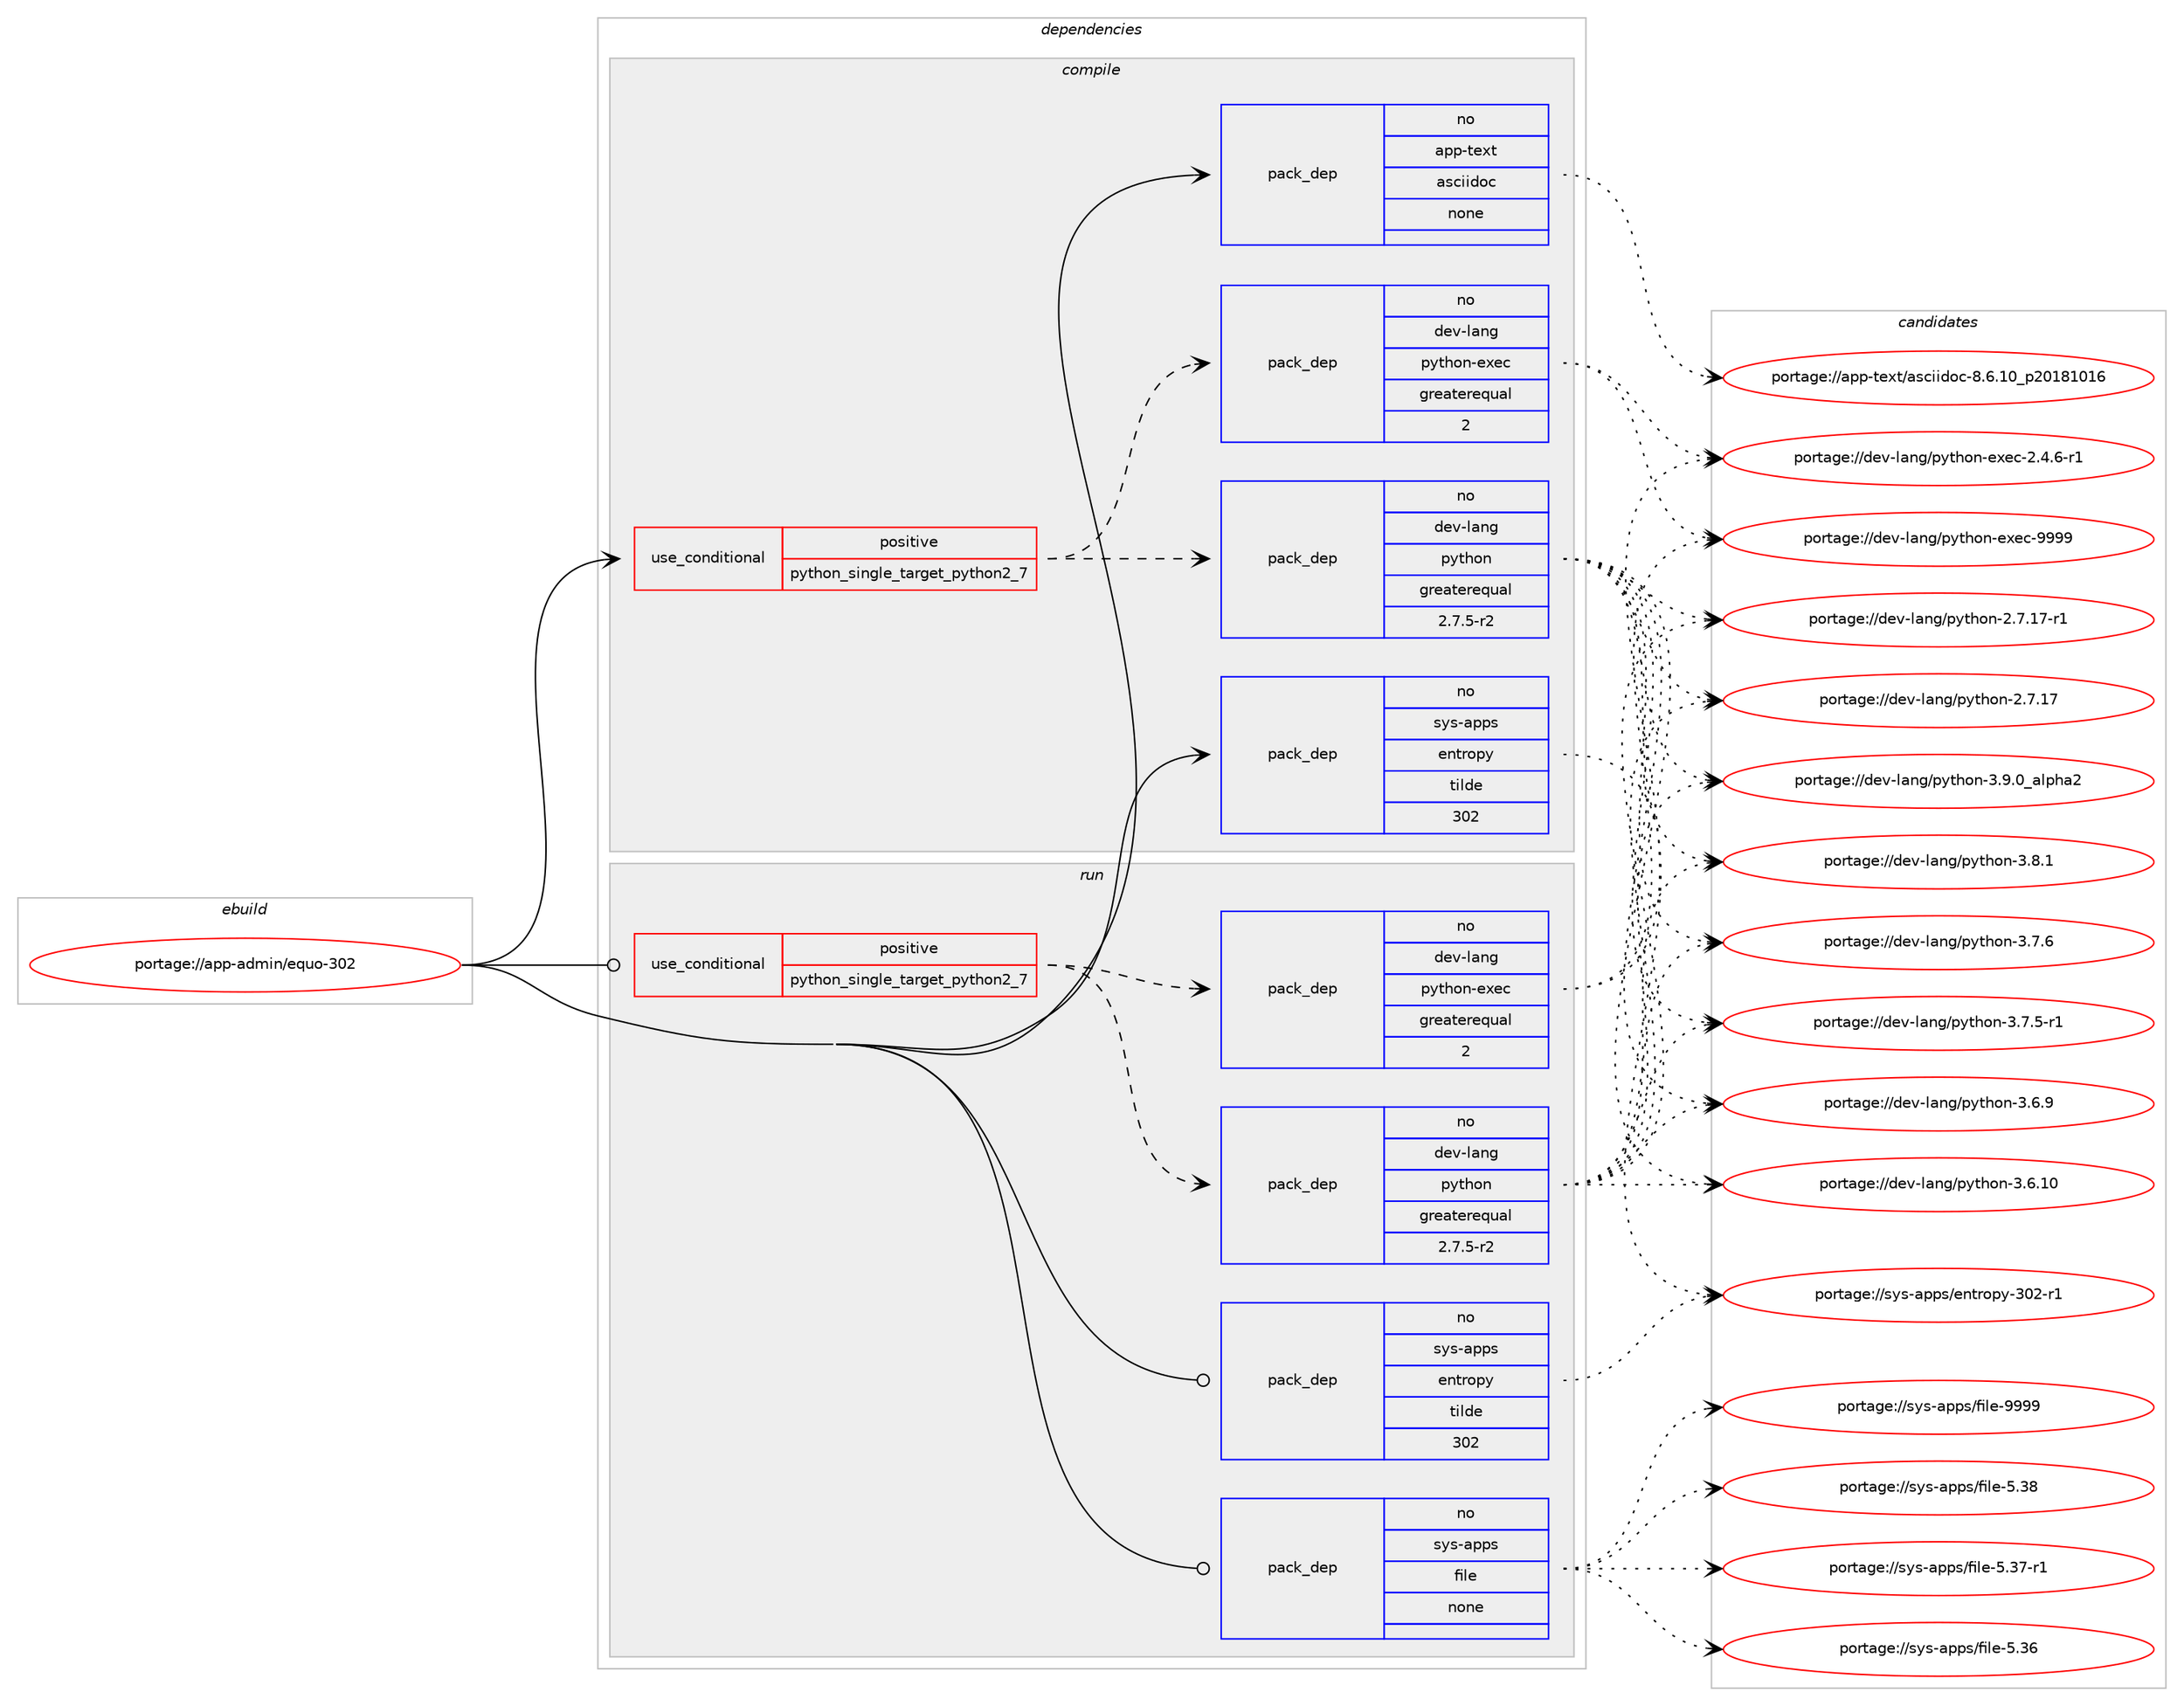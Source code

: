 digraph prolog {

# *************
# Graph options
# *************

newrank=true;
concentrate=true;
compound=true;
graph [rankdir=LR,fontname=Helvetica,fontsize=10,ranksep=1.5];#, ranksep=2.5, nodesep=0.2];
edge  [arrowhead=vee];
node  [fontname=Helvetica,fontsize=10];

# **********
# The ebuild
# **********

subgraph cluster_leftcol {
color=gray;
label=<<i>ebuild</i>>;
id [label="portage://app-admin/equo-302", color=red, width=4, href="../app-admin/equo-302.svg"];
}

# ****************
# The dependencies
# ****************

subgraph cluster_midcol {
color=gray;
label=<<i>dependencies</i>>;
subgraph cluster_compile {
fillcolor="#eeeeee";
style=filled;
label=<<i>compile</i>>;
subgraph cond155344 {
dependency656995 [label=<<TABLE BORDER="0" CELLBORDER="1" CELLSPACING="0" CELLPADDING="4"><TR><TD ROWSPAN="3" CELLPADDING="10">use_conditional</TD></TR><TR><TD>positive</TD></TR><TR><TD>python_single_target_python2_7</TD></TR></TABLE>>, shape=none, color=red];
subgraph pack492897 {
dependency656996 [label=<<TABLE BORDER="0" CELLBORDER="1" CELLSPACING="0" CELLPADDING="4" WIDTH="220"><TR><TD ROWSPAN="6" CELLPADDING="30">pack_dep</TD></TR><TR><TD WIDTH="110">no</TD></TR><TR><TD>dev-lang</TD></TR><TR><TD>python</TD></TR><TR><TD>greaterequal</TD></TR><TR><TD>2.7.5-r2</TD></TR></TABLE>>, shape=none, color=blue];
}
dependency656995:e -> dependency656996:w [weight=20,style="dashed",arrowhead="vee"];
subgraph pack492898 {
dependency656997 [label=<<TABLE BORDER="0" CELLBORDER="1" CELLSPACING="0" CELLPADDING="4" WIDTH="220"><TR><TD ROWSPAN="6" CELLPADDING="30">pack_dep</TD></TR><TR><TD WIDTH="110">no</TD></TR><TR><TD>dev-lang</TD></TR><TR><TD>python-exec</TD></TR><TR><TD>greaterequal</TD></TR><TR><TD>2</TD></TR></TABLE>>, shape=none, color=blue];
}
dependency656995:e -> dependency656997:w [weight=20,style="dashed",arrowhead="vee"];
}
id:e -> dependency656995:w [weight=20,style="solid",arrowhead="vee"];
subgraph pack492899 {
dependency656998 [label=<<TABLE BORDER="0" CELLBORDER="1" CELLSPACING="0" CELLPADDING="4" WIDTH="220"><TR><TD ROWSPAN="6" CELLPADDING="30">pack_dep</TD></TR><TR><TD WIDTH="110">no</TD></TR><TR><TD>app-text</TD></TR><TR><TD>asciidoc</TD></TR><TR><TD>none</TD></TR><TR><TD></TD></TR></TABLE>>, shape=none, color=blue];
}
id:e -> dependency656998:w [weight=20,style="solid",arrowhead="vee"];
subgraph pack492900 {
dependency656999 [label=<<TABLE BORDER="0" CELLBORDER="1" CELLSPACING="0" CELLPADDING="4" WIDTH="220"><TR><TD ROWSPAN="6" CELLPADDING="30">pack_dep</TD></TR><TR><TD WIDTH="110">no</TD></TR><TR><TD>sys-apps</TD></TR><TR><TD>entropy</TD></TR><TR><TD>tilde</TD></TR><TR><TD>302</TD></TR></TABLE>>, shape=none, color=blue];
}
id:e -> dependency656999:w [weight=20,style="solid",arrowhead="vee"];
}
subgraph cluster_compileandrun {
fillcolor="#eeeeee";
style=filled;
label=<<i>compile and run</i>>;
}
subgraph cluster_run {
fillcolor="#eeeeee";
style=filled;
label=<<i>run</i>>;
subgraph cond155345 {
dependency657000 [label=<<TABLE BORDER="0" CELLBORDER="1" CELLSPACING="0" CELLPADDING="4"><TR><TD ROWSPAN="3" CELLPADDING="10">use_conditional</TD></TR><TR><TD>positive</TD></TR><TR><TD>python_single_target_python2_7</TD></TR></TABLE>>, shape=none, color=red];
subgraph pack492901 {
dependency657001 [label=<<TABLE BORDER="0" CELLBORDER="1" CELLSPACING="0" CELLPADDING="4" WIDTH="220"><TR><TD ROWSPAN="6" CELLPADDING="30">pack_dep</TD></TR><TR><TD WIDTH="110">no</TD></TR><TR><TD>dev-lang</TD></TR><TR><TD>python</TD></TR><TR><TD>greaterequal</TD></TR><TR><TD>2.7.5-r2</TD></TR></TABLE>>, shape=none, color=blue];
}
dependency657000:e -> dependency657001:w [weight=20,style="dashed",arrowhead="vee"];
subgraph pack492902 {
dependency657002 [label=<<TABLE BORDER="0" CELLBORDER="1" CELLSPACING="0" CELLPADDING="4" WIDTH="220"><TR><TD ROWSPAN="6" CELLPADDING="30">pack_dep</TD></TR><TR><TD WIDTH="110">no</TD></TR><TR><TD>dev-lang</TD></TR><TR><TD>python-exec</TD></TR><TR><TD>greaterequal</TD></TR><TR><TD>2</TD></TR></TABLE>>, shape=none, color=blue];
}
dependency657000:e -> dependency657002:w [weight=20,style="dashed",arrowhead="vee"];
}
id:e -> dependency657000:w [weight=20,style="solid",arrowhead="odot"];
subgraph pack492903 {
dependency657003 [label=<<TABLE BORDER="0" CELLBORDER="1" CELLSPACING="0" CELLPADDING="4" WIDTH="220"><TR><TD ROWSPAN="6" CELLPADDING="30">pack_dep</TD></TR><TR><TD WIDTH="110">no</TD></TR><TR><TD>sys-apps</TD></TR><TR><TD>entropy</TD></TR><TR><TD>tilde</TD></TR><TR><TD>302</TD></TR></TABLE>>, shape=none, color=blue];
}
id:e -> dependency657003:w [weight=20,style="solid",arrowhead="odot"];
subgraph pack492904 {
dependency657004 [label=<<TABLE BORDER="0" CELLBORDER="1" CELLSPACING="0" CELLPADDING="4" WIDTH="220"><TR><TD ROWSPAN="6" CELLPADDING="30">pack_dep</TD></TR><TR><TD WIDTH="110">no</TD></TR><TR><TD>sys-apps</TD></TR><TR><TD>file</TD></TR><TR><TD>none</TD></TR><TR><TD></TD></TR></TABLE>>, shape=none, color=blue];
}
id:e -> dependency657004:w [weight=20,style="solid",arrowhead="odot"];
}
}

# **************
# The candidates
# **************

subgraph cluster_choices {
rank=same;
color=gray;
label=<<i>candidates</i>>;

subgraph choice492897 {
color=black;
nodesep=1;
choice10010111845108971101034711212111610411111045514657464895971081121049750 [label="portage://dev-lang/python-3.9.0_alpha2", color=red, width=4,href="../dev-lang/python-3.9.0_alpha2.svg"];
choice100101118451089711010347112121116104111110455146564649 [label="portage://dev-lang/python-3.8.1", color=red, width=4,href="../dev-lang/python-3.8.1.svg"];
choice100101118451089711010347112121116104111110455146554654 [label="portage://dev-lang/python-3.7.6", color=red, width=4,href="../dev-lang/python-3.7.6.svg"];
choice1001011184510897110103471121211161041111104551465546534511449 [label="portage://dev-lang/python-3.7.5-r1", color=red, width=4,href="../dev-lang/python-3.7.5-r1.svg"];
choice100101118451089711010347112121116104111110455146544657 [label="portage://dev-lang/python-3.6.9", color=red, width=4,href="../dev-lang/python-3.6.9.svg"];
choice10010111845108971101034711212111610411111045514654464948 [label="portage://dev-lang/python-3.6.10", color=red, width=4,href="../dev-lang/python-3.6.10.svg"];
choice100101118451089711010347112121116104111110455046554649554511449 [label="portage://dev-lang/python-2.7.17-r1", color=red, width=4,href="../dev-lang/python-2.7.17-r1.svg"];
choice10010111845108971101034711212111610411111045504655464955 [label="portage://dev-lang/python-2.7.17", color=red, width=4,href="../dev-lang/python-2.7.17.svg"];
dependency656996:e -> choice10010111845108971101034711212111610411111045514657464895971081121049750:w [style=dotted,weight="100"];
dependency656996:e -> choice100101118451089711010347112121116104111110455146564649:w [style=dotted,weight="100"];
dependency656996:e -> choice100101118451089711010347112121116104111110455146554654:w [style=dotted,weight="100"];
dependency656996:e -> choice1001011184510897110103471121211161041111104551465546534511449:w [style=dotted,weight="100"];
dependency656996:e -> choice100101118451089711010347112121116104111110455146544657:w [style=dotted,weight="100"];
dependency656996:e -> choice10010111845108971101034711212111610411111045514654464948:w [style=dotted,weight="100"];
dependency656996:e -> choice100101118451089711010347112121116104111110455046554649554511449:w [style=dotted,weight="100"];
dependency656996:e -> choice10010111845108971101034711212111610411111045504655464955:w [style=dotted,weight="100"];
}
subgraph choice492898 {
color=black;
nodesep=1;
choice10010111845108971101034711212111610411111045101120101994557575757 [label="portage://dev-lang/python-exec-9999", color=red, width=4,href="../dev-lang/python-exec-9999.svg"];
choice10010111845108971101034711212111610411111045101120101994550465246544511449 [label="portage://dev-lang/python-exec-2.4.6-r1", color=red, width=4,href="../dev-lang/python-exec-2.4.6-r1.svg"];
dependency656997:e -> choice10010111845108971101034711212111610411111045101120101994557575757:w [style=dotted,weight="100"];
dependency656997:e -> choice10010111845108971101034711212111610411111045101120101994550465246544511449:w [style=dotted,weight="100"];
}
subgraph choice492899 {
color=black;
nodesep=1;
choice97112112451161011201164797115991051051001119945564654464948951125048495649484954 [label="portage://app-text/asciidoc-8.6.10_p20181016", color=red, width=4,href="../app-text/asciidoc-8.6.10_p20181016.svg"];
dependency656998:e -> choice97112112451161011201164797115991051051001119945564654464948951125048495649484954:w [style=dotted,weight="100"];
}
subgraph choice492900 {
color=black;
nodesep=1;
choice115121115459711211211547101110116114111112121455148504511449 [label="portage://sys-apps/entropy-302-r1", color=red, width=4,href="../sys-apps/entropy-302-r1.svg"];
dependency656999:e -> choice115121115459711211211547101110116114111112121455148504511449:w [style=dotted,weight="100"];
}
subgraph choice492901 {
color=black;
nodesep=1;
choice10010111845108971101034711212111610411111045514657464895971081121049750 [label="portage://dev-lang/python-3.9.0_alpha2", color=red, width=4,href="../dev-lang/python-3.9.0_alpha2.svg"];
choice100101118451089711010347112121116104111110455146564649 [label="portage://dev-lang/python-3.8.1", color=red, width=4,href="../dev-lang/python-3.8.1.svg"];
choice100101118451089711010347112121116104111110455146554654 [label="portage://dev-lang/python-3.7.6", color=red, width=4,href="../dev-lang/python-3.7.6.svg"];
choice1001011184510897110103471121211161041111104551465546534511449 [label="portage://dev-lang/python-3.7.5-r1", color=red, width=4,href="../dev-lang/python-3.7.5-r1.svg"];
choice100101118451089711010347112121116104111110455146544657 [label="portage://dev-lang/python-3.6.9", color=red, width=4,href="../dev-lang/python-3.6.9.svg"];
choice10010111845108971101034711212111610411111045514654464948 [label="portage://dev-lang/python-3.6.10", color=red, width=4,href="../dev-lang/python-3.6.10.svg"];
choice100101118451089711010347112121116104111110455046554649554511449 [label="portage://dev-lang/python-2.7.17-r1", color=red, width=4,href="../dev-lang/python-2.7.17-r1.svg"];
choice10010111845108971101034711212111610411111045504655464955 [label="portage://dev-lang/python-2.7.17", color=red, width=4,href="../dev-lang/python-2.7.17.svg"];
dependency657001:e -> choice10010111845108971101034711212111610411111045514657464895971081121049750:w [style=dotted,weight="100"];
dependency657001:e -> choice100101118451089711010347112121116104111110455146564649:w [style=dotted,weight="100"];
dependency657001:e -> choice100101118451089711010347112121116104111110455146554654:w [style=dotted,weight="100"];
dependency657001:e -> choice1001011184510897110103471121211161041111104551465546534511449:w [style=dotted,weight="100"];
dependency657001:e -> choice100101118451089711010347112121116104111110455146544657:w [style=dotted,weight="100"];
dependency657001:e -> choice10010111845108971101034711212111610411111045514654464948:w [style=dotted,weight="100"];
dependency657001:e -> choice100101118451089711010347112121116104111110455046554649554511449:w [style=dotted,weight="100"];
dependency657001:e -> choice10010111845108971101034711212111610411111045504655464955:w [style=dotted,weight="100"];
}
subgraph choice492902 {
color=black;
nodesep=1;
choice10010111845108971101034711212111610411111045101120101994557575757 [label="portage://dev-lang/python-exec-9999", color=red, width=4,href="../dev-lang/python-exec-9999.svg"];
choice10010111845108971101034711212111610411111045101120101994550465246544511449 [label="portage://dev-lang/python-exec-2.4.6-r1", color=red, width=4,href="../dev-lang/python-exec-2.4.6-r1.svg"];
dependency657002:e -> choice10010111845108971101034711212111610411111045101120101994557575757:w [style=dotted,weight="100"];
dependency657002:e -> choice10010111845108971101034711212111610411111045101120101994550465246544511449:w [style=dotted,weight="100"];
}
subgraph choice492903 {
color=black;
nodesep=1;
choice115121115459711211211547101110116114111112121455148504511449 [label="portage://sys-apps/entropy-302-r1", color=red, width=4,href="../sys-apps/entropy-302-r1.svg"];
dependency657003:e -> choice115121115459711211211547101110116114111112121455148504511449:w [style=dotted,weight="100"];
}
subgraph choice492904 {
color=black;
nodesep=1;
choice1151211154597112112115471021051081014557575757 [label="portage://sys-apps/file-9999", color=red, width=4,href="../sys-apps/file-9999.svg"];
choice1151211154597112112115471021051081014553465156 [label="portage://sys-apps/file-5.38", color=red, width=4,href="../sys-apps/file-5.38.svg"];
choice11512111545971121121154710210510810145534651554511449 [label="portage://sys-apps/file-5.37-r1", color=red, width=4,href="../sys-apps/file-5.37-r1.svg"];
choice1151211154597112112115471021051081014553465154 [label="portage://sys-apps/file-5.36", color=red, width=4,href="../sys-apps/file-5.36.svg"];
dependency657004:e -> choice1151211154597112112115471021051081014557575757:w [style=dotted,weight="100"];
dependency657004:e -> choice1151211154597112112115471021051081014553465156:w [style=dotted,weight="100"];
dependency657004:e -> choice11512111545971121121154710210510810145534651554511449:w [style=dotted,weight="100"];
dependency657004:e -> choice1151211154597112112115471021051081014553465154:w [style=dotted,weight="100"];
}
}

}
